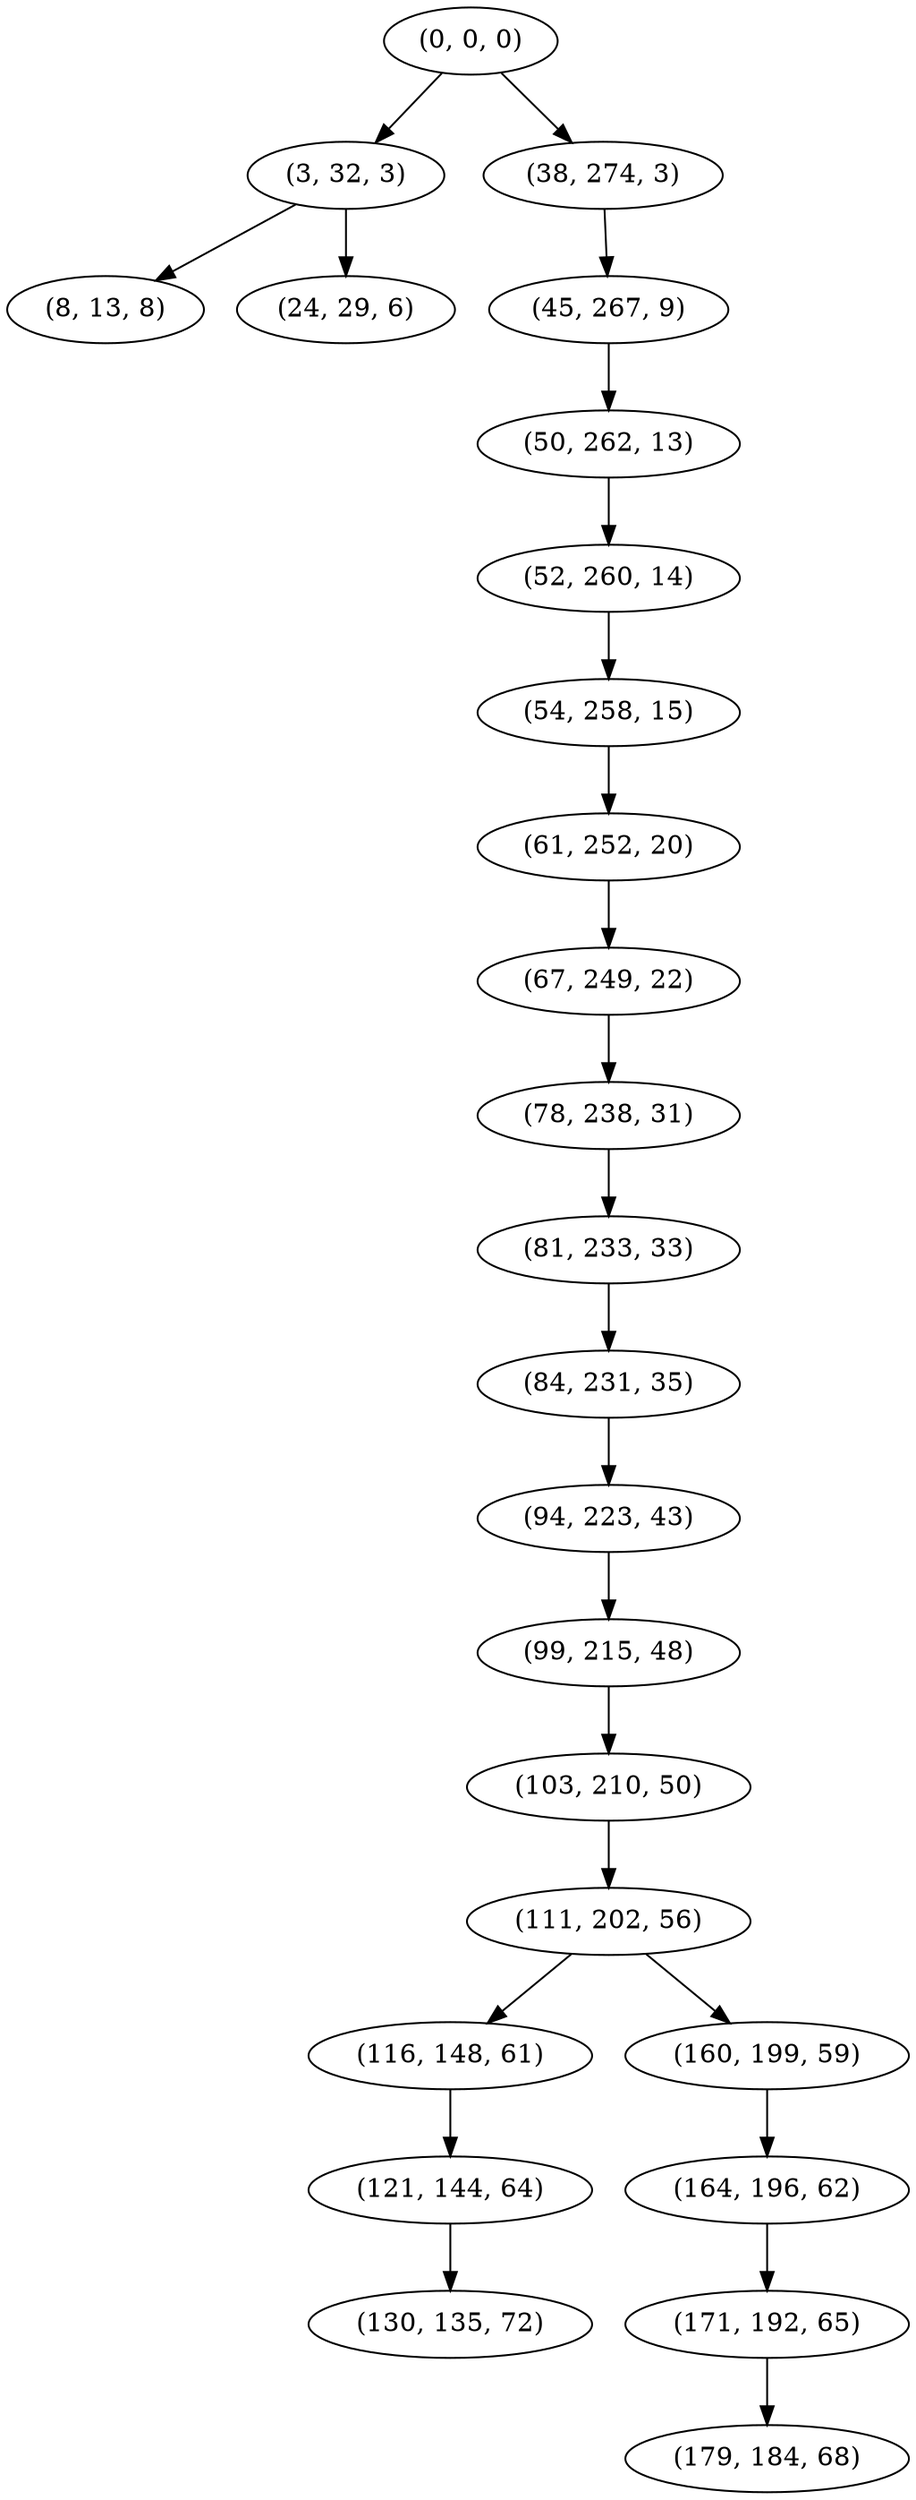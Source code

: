 digraph tree {
    "(0, 0, 0)";
    "(3, 32, 3)";
    "(8, 13, 8)";
    "(24, 29, 6)";
    "(38, 274, 3)";
    "(45, 267, 9)";
    "(50, 262, 13)";
    "(52, 260, 14)";
    "(54, 258, 15)";
    "(61, 252, 20)";
    "(67, 249, 22)";
    "(78, 238, 31)";
    "(81, 233, 33)";
    "(84, 231, 35)";
    "(94, 223, 43)";
    "(99, 215, 48)";
    "(103, 210, 50)";
    "(111, 202, 56)";
    "(116, 148, 61)";
    "(121, 144, 64)";
    "(130, 135, 72)";
    "(160, 199, 59)";
    "(164, 196, 62)";
    "(171, 192, 65)";
    "(179, 184, 68)";
    "(0, 0, 0)" -> "(3, 32, 3)";
    "(0, 0, 0)" -> "(38, 274, 3)";
    "(3, 32, 3)" -> "(8, 13, 8)";
    "(3, 32, 3)" -> "(24, 29, 6)";
    "(38, 274, 3)" -> "(45, 267, 9)";
    "(45, 267, 9)" -> "(50, 262, 13)";
    "(50, 262, 13)" -> "(52, 260, 14)";
    "(52, 260, 14)" -> "(54, 258, 15)";
    "(54, 258, 15)" -> "(61, 252, 20)";
    "(61, 252, 20)" -> "(67, 249, 22)";
    "(67, 249, 22)" -> "(78, 238, 31)";
    "(78, 238, 31)" -> "(81, 233, 33)";
    "(81, 233, 33)" -> "(84, 231, 35)";
    "(84, 231, 35)" -> "(94, 223, 43)";
    "(94, 223, 43)" -> "(99, 215, 48)";
    "(99, 215, 48)" -> "(103, 210, 50)";
    "(103, 210, 50)" -> "(111, 202, 56)";
    "(111, 202, 56)" -> "(116, 148, 61)";
    "(111, 202, 56)" -> "(160, 199, 59)";
    "(116, 148, 61)" -> "(121, 144, 64)";
    "(121, 144, 64)" -> "(130, 135, 72)";
    "(160, 199, 59)" -> "(164, 196, 62)";
    "(164, 196, 62)" -> "(171, 192, 65)";
    "(171, 192, 65)" -> "(179, 184, 68)";
}
